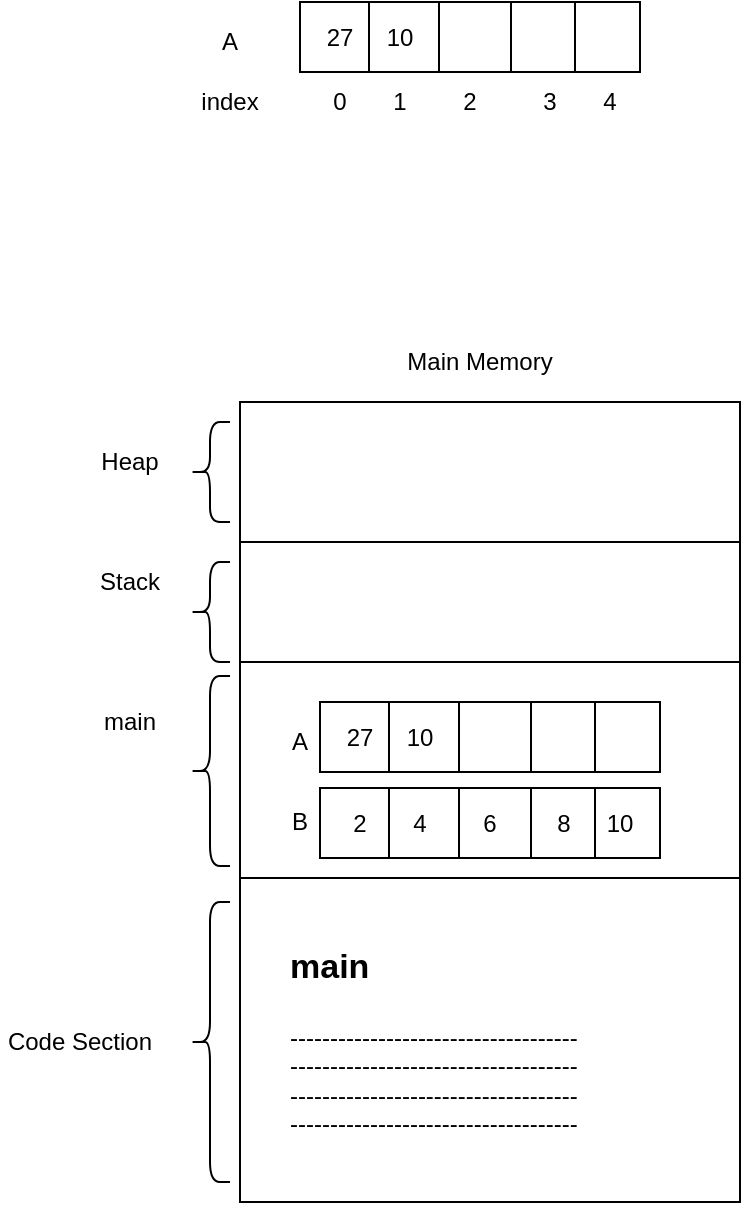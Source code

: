 <mxfile version="14.2.4" type="embed">
    <diagram id="PqqC1vqv3EHPEW13wFfp" name="Page-1">
        <mxGraphModel dx="1086" dy="790" grid="1" gridSize="10" guides="1" tooltips="1" connect="1" arrows="1" fold="1" page="1" pageScale="1" pageWidth="850" pageHeight="1100" math="0" shadow="0">
            <root>
                <mxCell id="0"/>
                <mxCell id="1" parent="0"/>
                <mxCell id="3" value="" style="rounded=0;whiteSpace=wrap;html=1;" parent="1" vertex="1">
                    <mxGeometry x="160" y="340" width="250" height="400" as="geometry"/>
                </mxCell>
                <mxCell id="4" value="Main Memory&lt;br&gt;" style="text;html=1;strokeColor=none;fillColor=none;align=center;verticalAlign=middle;whiteSpace=wrap;rounded=0;" parent="1" vertex="1">
                    <mxGeometry x="210" y="310" width="140" height="20" as="geometry"/>
                </mxCell>
                <mxCell id="12" value="" style="endArrow=none;html=1;exitX=0;exitY=0.25;exitDx=0;exitDy=0;entryX=1;entryY=0.25;entryDx=0;entryDy=0;" parent="1" edge="1">
                    <mxGeometry width="50" height="50" relative="1" as="geometry">
                        <mxPoint x="160" y="410" as="sourcePoint"/>
                        <mxPoint x="410" y="410" as="targetPoint"/>
                    </mxGeometry>
                </mxCell>
                <mxCell id="13" value="" style="endArrow=none;html=1;exitX=0;exitY=0.5;exitDx=0;exitDy=0;entryX=1;entryY=0.5;entryDx=0;entryDy=0;" parent="1" edge="1">
                    <mxGeometry width="50" height="50" relative="1" as="geometry">
                        <mxPoint x="160" y="470" as="sourcePoint"/>
                        <mxPoint x="410" y="470" as="targetPoint"/>
                    </mxGeometry>
                </mxCell>
                <mxCell id="14" value="" style="endArrow=none;html=1;exitX=0;exitY=0.75;exitDx=0;exitDy=0;entryX=1;entryY=0.75;entryDx=0;entryDy=0;" parent="1" edge="1">
                    <mxGeometry width="50" height="50" relative="1" as="geometry">
                        <mxPoint x="160" y="578" as="sourcePoint"/>
                        <mxPoint x="410" y="578" as="targetPoint"/>
                    </mxGeometry>
                </mxCell>
                <mxCell id="16" value="&lt;h1&gt;&lt;span&gt;&lt;font style=&quot;font-size: 17px&quot;&gt;main&lt;/font&gt;&lt;/span&gt;&lt;br&gt;&lt;/h1&gt;&lt;div&gt;------------------------------------&lt;/div&gt;&lt;div&gt;------------------------------------&lt;/div&gt;&lt;div&gt;------------------------------------&lt;/div&gt;&lt;div&gt;------------------------------------&lt;/div&gt;" style="text;html=1;strokeColor=none;fillColor=none;spacing=5;spacingTop=-20;whiteSpace=wrap;overflow=hidden;rounded=0;" parent="1" vertex="1">
                    <mxGeometry x="180" y="600" width="190" height="120" as="geometry"/>
                </mxCell>
                <mxCell id="17" value="" style="rounded=0;whiteSpace=wrap;html=1;" parent="1" vertex="1">
                    <mxGeometry x="200" y="490" width="170" height="35" as="geometry"/>
                </mxCell>
                <mxCell id="18" value="A" style="text;html=1;strokeColor=none;fillColor=none;align=center;verticalAlign=middle;whiteSpace=wrap;rounded=0;" parent="1" vertex="1">
                    <mxGeometry x="170" y="500" width="40" height="20" as="geometry"/>
                </mxCell>
                <mxCell id="19" value="" style="endArrow=none;html=1;entryX=0.25;entryY=0;entryDx=0;entryDy=0;exitX=0.25;exitY=1;exitDx=0;exitDy=0;" parent="1" edge="1">
                    <mxGeometry width="50" height="50" relative="1" as="geometry">
                        <mxPoint x="234.5" y="525" as="sourcePoint"/>
                        <mxPoint x="234.5" y="490" as="targetPoint"/>
                    </mxGeometry>
                </mxCell>
                <mxCell id="20" value="" style="endArrow=none;html=1;entryX=0.25;entryY=0;entryDx=0;entryDy=0;exitX=0.25;exitY=1;exitDx=0;exitDy=0;" parent="1" edge="1">
                    <mxGeometry width="50" height="50" relative="1" as="geometry">
                        <mxPoint x="269.5" y="525" as="sourcePoint"/>
                        <mxPoint x="269.5" y="490" as="targetPoint"/>
                    </mxGeometry>
                </mxCell>
                <mxCell id="21" value="" style="endArrow=none;html=1;entryX=0.75;entryY=0;entryDx=0;entryDy=0;exitX=0.75;exitY=1;exitDx=0;exitDy=0;" parent="1" edge="1">
                    <mxGeometry width="50" height="50" relative="1" as="geometry">
                        <mxPoint x="305.5" y="525" as="sourcePoint"/>
                        <mxPoint x="305.5" y="490" as="targetPoint"/>
                    </mxGeometry>
                </mxCell>
                <mxCell id="22" value="" style="endArrow=none;html=1;entryX=0.75;entryY=0;entryDx=0;entryDy=0;exitX=0.75;exitY=1;exitDx=0;exitDy=0;" parent="1" edge="1">
                    <mxGeometry width="50" height="50" relative="1" as="geometry">
                        <mxPoint x="337.5" y="525" as="sourcePoint"/>
                        <mxPoint x="337.5" y="490" as="targetPoint"/>
                    </mxGeometry>
                </mxCell>
                <mxCell id="23" value="27" style="text;html=1;strokeColor=none;fillColor=none;align=center;verticalAlign=middle;whiteSpace=wrap;rounded=0;" parent="1" vertex="1">
                    <mxGeometry x="200" y="497.5" width="40" height="20" as="geometry"/>
                </mxCell>
                <mxCell id="27" value="10" style="text;html=1;strokeColor=none;fillColor=none;align=center;verticalAlign=middle;whiteSpace=wrap;rounded=0;" parent="1" vertex="1">
                    <mxGeometry x="230" y="497.5" width="40" height="20" as="geometry"/>
                </mxCell>
                <mxCell id="28" value="" style="rounded=0;whiteSpace=wrap;html=1;" parent="1" vertex="1">
                    <mxGeometry x="200" y="533" width="170" height="35" as="geometry"/>
                </mxCell>
                <mxCell id="29" value="" style="endArrow=none;html=1;entryX=0.25;entryY=0;entryDx=0;entryDy=0;exitX=0.25;exitY=1;exitDx=0;exitDy=0;" parent="1" edge="1">
                    <mxGeometry width="50" height="50" relative="1" as="geometry">
                        <mxPoint x="234.5" y="568" as="sourcePoint"/>
                        <mxPoint x="234.5" y="533" as="targetPoint"/>
                    </mxGeometry>
                </mxCell>
                <mxCell id="30" value="" style="endArrow=none;html=1;entryX=0.25;entryY=0;entryDx=0;entryDy=0;exitX=0.25;exitY=1;exitDx=0;exitDy=0;" parent="1" edge="1">
                    <mxGeometry width="50" height="50" relative="1" as="geometry">
                        <mxPoint x="269.5" y="568" as="sourcePoint"/>
                        <mxPoint x="269.5" y="533" as="targetPoint"/>
                    </mxGeometry>
                </mxCell>
                <mxCell id="31" value="" style="endArrow=none;html=1;entryX=0.75;entryY=0;entryDx=0;entryDy=0;exitX=0.75;exitY=1;exitDx=0;exitDy=0;" parent="1" edge="1">
                    <mxGeometry width="50" height="50" relative="1" as="geometry">
                        <mxPoint x="305.5" y="568" as="sourcePoint"/>
                        <mxPoint x="305.5" y="533" as="targetPoint"/>
                    </mxGeometry>
                </mxCell>
                <mxCell id="32" value="" style="endArrow=none;html=1;entryX=0.75;entryY=0;entryDx=0;entryDy=0;exitX=0.75;exitY=1;exitDx=0;exitDy=0;" parent="1" edge="1">
                    <mxGeometry width="50" height="50" relative="1" as="geometry">
                        <mxPoint x="337.5" y="568" as="sourcePoint"/>
                        <mxPoint x="337.5" y="533" as="targetPoint"/>
                    </mxGeometry>
                </mxCell>
                <mxCell id="33" value="2" style="text;html=1;strokeColor=none;fillColor=none;align=center;verticalAlign=middle;whiteSpace=wrap;rounded=0;" parent="1" vertex="1">
                    <mxGeometry x="200" y="540.5" width="40" height="20" as="geometry"/>
                </mxCell>
                <mxCell id="34" value="4" style="text;html=1;strokeColor=none;fillColor=none;align=center;verticalAlign=middle;whiteSpace=wrap;rounded=0;" parent="1" vertex="1">
                    <mxGeometry x="230" y="540.5" width="40" height="20" as="geometry"/>
                </mxCell>
                <mxCell id="35" value="B" style="text;html=1;strokeColor=none;fillColor=none;align=center;verticalAlign=middle;whiteSpace=wrap;rounded=0;" parent="1" vertex="1">
                    <mxGeometry x="170" y="540" width="40" height="20" as="geometry"/>
                </mxCell>
                <mxCell id="36" value="index" style="text;html=1;strokeColor=none;fillColor=none;align=center;verticalAlign=middle;whiteSpace=wrap;rounded=0;" parent="1" vertex="1">
                    <mxGeometry x="135" y="180" width="40" height="20" as="geometry"/>
                </mxCell>
                <mxCell id="37" value="0" style="text;html=1;strokeColor=none;fillColor=none;align=center;verticalAlign=middle;whiteSpace=wrap;rounded=0;" parent="1" vertex="1">
                    <mxGeometry x="190" y="180" width="40" height="20" as="geometry"/>
                </mxCell>
                <mxCell id="38" value="1" style="text;html=1;strokeColor=none;fillColor=none;align=center;verticalAlign=middle;whiteSpace=wrap;rounded=0;" parent="1" vertex="1">
                    <mxGeometry x="220" y="180" width="40" height="20" as="geometry"/>
                </mxCell>
                <mxCell id="39" value="2" style="text;html=1;strokeColor=none;fillColor=none;align=center;verticalAlign=middle;whiteSpace=wrap;rounded=0;" parent="1" vertex="1">
                    <mxGeometry x="255" y="180" width="40" height="20" as="geometry"/>
                </mxCell>
                <mxCell id="40" value="3" style="text;html=1;strokeColor=none;fillColor=none;align=center;verticalAlign=middle;whiteSpace=wrap;rounded=0;" parent="1" vertex="1">
                    <mxGeometry x="295" y="180" width="40" height="20" as="geometry"/>
                </mxCell>
                <mxCell id="41" value="4" style="text;html=1;strokeColor=none;fillColor=none;align=center;verticalAlign=middle;whiteSpace=wrap;rounded=0;" parent="1" vertex="1">
                    <mxGeometry x="325" y="180" width="40" height="20" as="geometry"/>
                </mxCell>
                <mxCell id="42" value="" style="rounded=0;whiteSpace=wrap;html=1;" parent="1" vertex="1">
                    <mxGeometry x="190" y="140" width="170" height="35" as="geometry"/>
                </mxCell>
                <mxCell id="43" value="A" style="text;html=1;strokeColor=none;fillColor=none;align=center;verticalAlign=middle;whiteSpace=wrap;rounded=0;" parent="1" vertex="1">
                    <mxGeometry x="135" y="150" width="40" height="20" as="geometry"/>
                </mxCell>
                <mxCell id="44" value="" style="endArrow=none;html=1;entryX=0.25;entryY=0;entryDx=0;entryDy=0;exitX=0.25;exitY=1;exitDx=0;exitDy=0;" parent="1" edge="1">
                    <mxGeometry width="50" height="50" relative="1" as="geometry">
                        <mxPoint x="224.5" y="175" as="sourcePoint"/>
                        <mxPoint x="224.5" y="140" as="targetPoint"/>
                    </mxGeometry>
                </mxCell>
                <mxCell id="45" value="" style="endArrow=none;html=1;entryX=0.25;entryY=0;entryDx=0;entryDy=0;exitX=0.25;exitY=1;exitDx=0;exitDy=0;" parent="1" edge="1">
                    <mxGeometry width="50" height="50" relative="1" as="geometry">
                        <mxPoint x="259.5" y="175" as="sourcePoint"/>
                        <mxPoint x="259.5" y="140" as="targetPoint"/>
                    </mxGeometry>
                </mxCell>
                <mxCell id="46" value="" style="endArrow=none;html=1;entryX=0.75;entryY=0;entryDx=0;entryDy=0;exitX=0.75;exitY=1;exitDx=0;exitDy=0;" parent="1" edge="1">
                    <mxGeometry width="50" height="50" relative="1" as="geometry">
                        <mxPoint x="295.5" y="175" as="sourcePoint"/>
                        <mxPoint x="295.5" y="140" as="targetPoint"/>
                    </mxGeometry>
                </mxCell>
                <mxCell id="47" value="" style="endArrow=none;html=1;entryX=0.75;entryY=0;entryDx=0;entryDy=0;exitX=0.75;exitY=1;exitDx=0;exitDy=0;" parent="1" edge="1">
                    <mxGeometry width="50" height="50" relative="1" as="geometry">
                        <mxPoint x="327.5" y="175" as="sourcePoint"/>
                        <mxPoint x="327.5" y="140" as="targetPoint"/>
                    </mxGeometry>
                </mxCell>
                <mxCell id="48" value="27" style="text;html=1;strokeColor=none;fillColor=none;align=center;verticalAlign=middle;whiteSpace=wrap;rounded=0;" parent="1" vertex="1">
                    <mxGeometry x="190" y="147.5" width="40" height="20" as="geometry"/>
                </mxCell>
                <mxCell id="49" value="10" style="text;html=1;strokeColor=none;fillColor=none;align=center;verticalAlign=middle;whiteSpace=wrap;rounded=0;" parent="1" vertex="1">
                    <mxGeometry x="220" y="147.5" width="40" height="20" as="geometry"/>
                </mxCell>
                <mxCell id="50" value="6" style="text;html=1;strokeColor=none;fillColor=none;align=center;verticalAlign=middle;whiteSpace=wrap;rounded=0;" parent="1" vertex="1">
                    <mxGeometry x="265" y="541" width="40" height="20" as="geometry"/>
                </mxCell>
                <mxCell id="51" value="8" style="text;html=1;strokeColor=none;fillColor=none;align=center;verticalAlign=middle;whiteSpace=wrap;rounded=0;" parent="1" vertex="1">
                    <mxGeometry x="302" y="541" width="40" height="20" as="geometry"/>
                </mxCell>
                <mxCell id="52" value="10" style="text;html=1;strokeColor=none;fillColor=none;align=center;verticalAlign=middle;whiteSpace=wrap;rounded=0;" parent="1" vertex="1">
                    <mxGeometry x="330" y="540.5" width="40" height="20" as="geometry"/>
                </mxCell>
                <mxCell id="53" value="Heap" style="text;html=1;strokeColor=none;fillColor=none;align=center;verticalAlign=middle;whiteSpace=wrap;rounded=0;" vertex="1" parent="1">
                    <mxGeometry x="85" y="360" width="40" height="20" as="geometry"/>
                </mxCell>
                <mxCell id="54" value="Stack" style="text;html=1;strokeColor=none;fillColor=none;align=center;verticalAlign=middle;whiteSpace=wrap;rounded=0;" vertex="1" parent="1">
                    <mxGeometry x="85" y="420" width="40" height="20" as="geometry"/>
                </mxCell>
                <mxCell id="55" value="main" style="text;html=1;strokeColor=none;fillColor=none;align=center;verticalAlign=middle;whiteSpace=wrap;rounded=0;" vertex="1" parent="1">
                    <mxGeometry x="85" y="490" width="40" height="20" as="geometry"/>
                </mxCell>
                <mxCell id="56" value="Code Section" style="text;html=1;strokeColor=none;fillColor=none;align=center;verticalAlign=middle;whiteSpace=wrap;rounded=0;" vertex="1" parent="1">
                    <mxGeometry x="40" y="650" width="80" height="20" as="geometry"/>
                </mxCell>
                <mxCell id="57" value="" style="shape=curlyBracket;whiteSpace=wrap;html=1;rounded=1;" vertex="1" parent="1">
                    <mxGeometry x="135" y="350" width="20" height="50" as="geometry"/>
                </mxCell>
                <mxCell id="58" value="" style="shape=curlyBracket;whiteSpace=wrap;html=1;rounded=1;" vertex="1" parent="1">
                    <mxGeometry x="135" y="420" width="20" height="50" as="geometry"/>
                </mxCell>
                <mxCell id="59" value="" style="shape=curlyBracket;whiteSpace=wrap;html=1;rounded=1;" vertex="1" parent="1">
                    <mxGeometry x="135" y="477" width="20" height="95" as="geometry"/>
                </mxCell>
                <mxCell id="60" value="" style="shape=curlyBracket;whiteSpace=wrap;html=1;rounded=1;" vertex="1" parent="1">
                    <mxGeometry x="135" y="590" width="20" height="140" as="geometry"/>
                </mxCell>
            </root>
        </mxGraphModel>
    </diagram>
</mxfile>